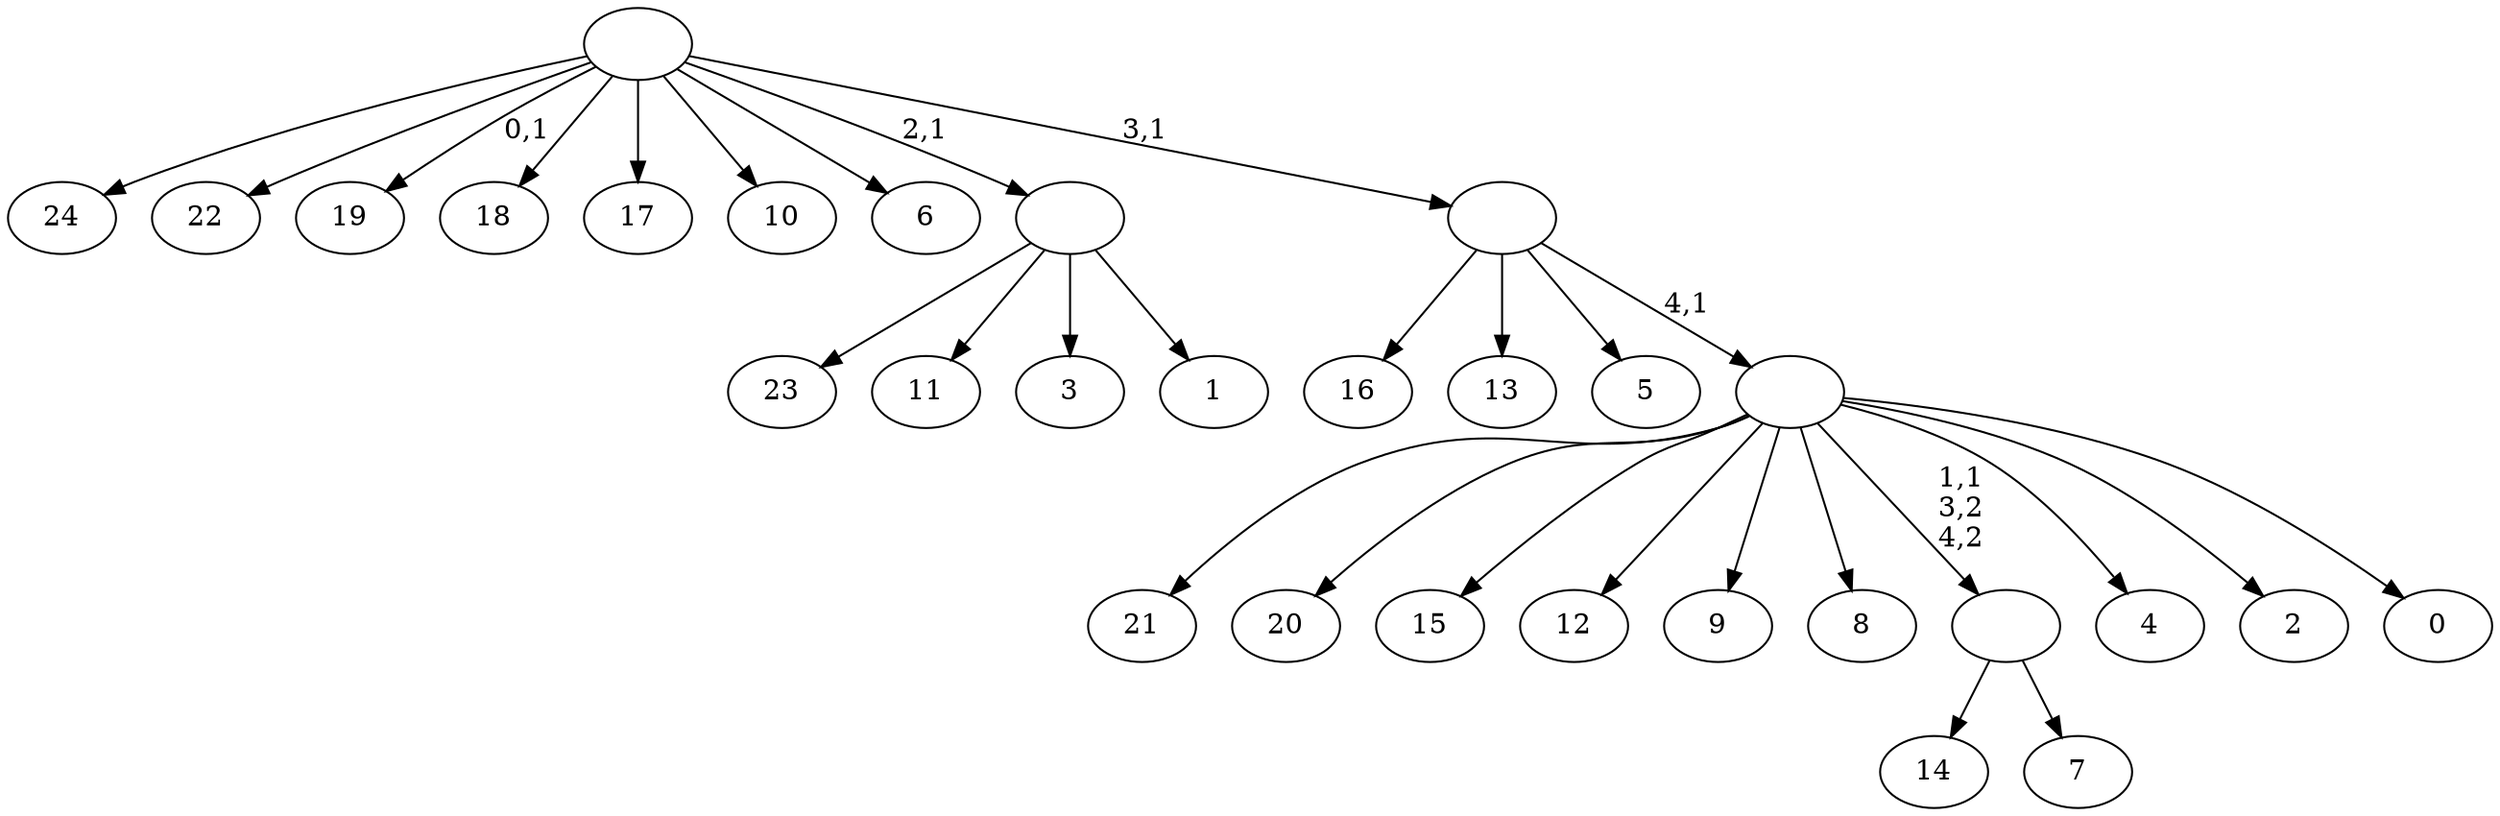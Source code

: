 digraph T {
	30 [label="24"]
	29 [label="23"]
	28 [label="22"]
	27 [label="21"]
	26 [label="20"]
	25 [label="19"]
	23 [label="18"]
	22 [label="17"]
	21 [label="16"]
	20 [label="15"]
	19 [label="14"]
	18 [label="13"]
	17 [label="12"]
	16 [label="11"]
	15 [label="10"]
	14 [label="9"]
	13 [label="8"]
	12 [label="7"]
	11 [label=""]
	10 [label="6"]
	9 [label="5"]
	8 [label="4"]
	7 [label="3"]
	6 [label="2"]
	5 [label="1"]
	4 [label=""]
	3 [label="0"]
	2 [label=""]
	1 [label=""]
	0 [label=""]
	11 -> 19 [label=""]
	11 -> 12 [label=""]
	4 -> 29 [label=""]
	4 -> 16 [label=""]
	4 -> 7 [label=""]
	4 -> 5 [label=""]
	2 -> 27 [label=""]
	2 -> 26 [label=""]
	2 -> 20 [label=""]
	2 -> 17 [label=""]
	2 -> 14 [label=""]
	2 -> 13 [label=""]
	2 -> 11 [label="1,1\n3,2\n4,2"]
	2 -> 8 [label=""]
	2 -> 6 [label=""]
	2 -> 3 [label=""]
	1 -> 21 [label=""]
	1 -> 18 [label=""]
	1 -> 9 [label=""]
	1 -> 2 [label="4,1"]
	0 -> 25 [label="0,1"]
	0 -> 30 [label=""]
	0 -> 28 [label=""]
	0 -> 23 [label=""]
	0 -> 22 [label=""]
	0 -> 15 [label=""]
	0 -> 10 [label=""]
	0 -> 4 [label="2,1"]
	0 -> 1 [label="3,1"]
}
